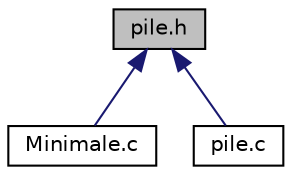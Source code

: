 digraph "pile.h"
{
 // INTERACTIVE_SVG=YES
  bgcolor="transparent";
  edge [fontname="Helvetica",fontsize="10",labelfontname="Helvetica",labelfontsize="10"];
  node [fontname="Helvetica",fontsize="10",shape=record];
  Node1 [label="pile.h",height=0.2,width=0.4,color="black", fillcolor="grey75", style="filled", fontcolor="black"];
  Node1 -> Node2 [dir="back",color="midnightblue",fontsize="10",style="solid",fontname="Helvetica"];
  Node2 [label="Minimale.c",height=0.2,width=0.4,color="black",URL="$_minimale_8c.html",tooltip="Code principal. "];
  Node1 -> Node3 [dir="back",color="midnightblue",fontsize="10",style="solid",fontname="Helvetica"];
  Node3 [label="pile.c",height=0.2,width=0.4,color="black",URL="$pile_8c.html",tooltip="Projet informatique S3 Deplacement du personnage et colisions sur le parois. "];
}
